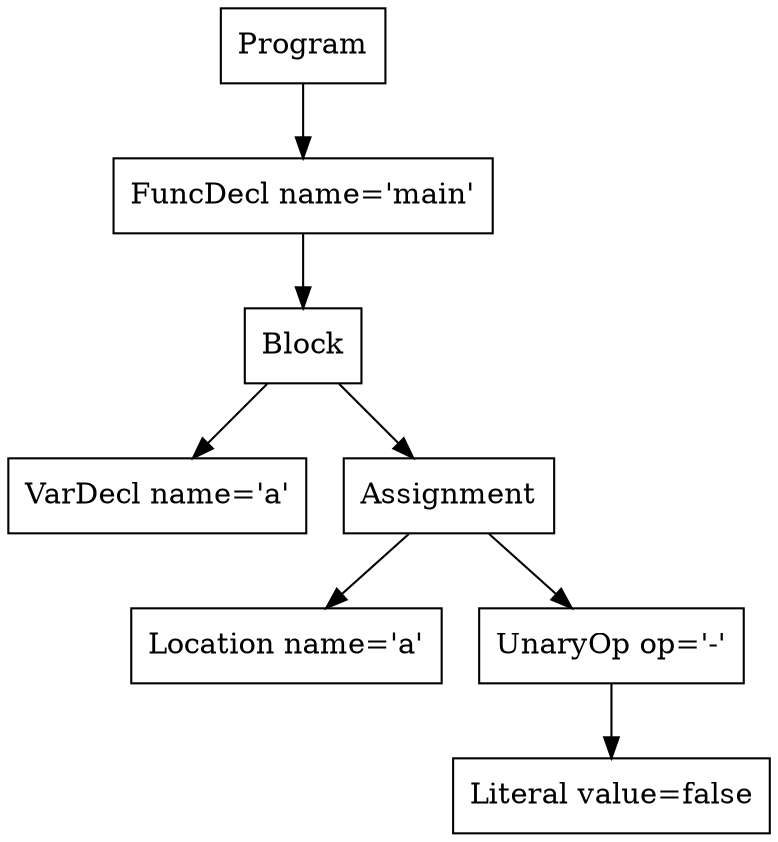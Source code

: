 digraph AST {
3 [shape=box, label="VarDecl name='a'"];
5 [shape=box, label="Location name='a'"];
7 [shape=box, label="Literal value=false"];
6 [shape=box, label="UnaryOp op='-'"];
6 -> 7;
4 [shape=box, label="Assignment"];
4 -> 5;
4 -> 6;
2 [shape=box, label="Block"];
2 -> 3;
2 -> 4;
1 [shape=box, label="FuncDecl name='main'"];
1 -> 2;
0 [shape=box, label="Program"];
0 -> 1;
}
